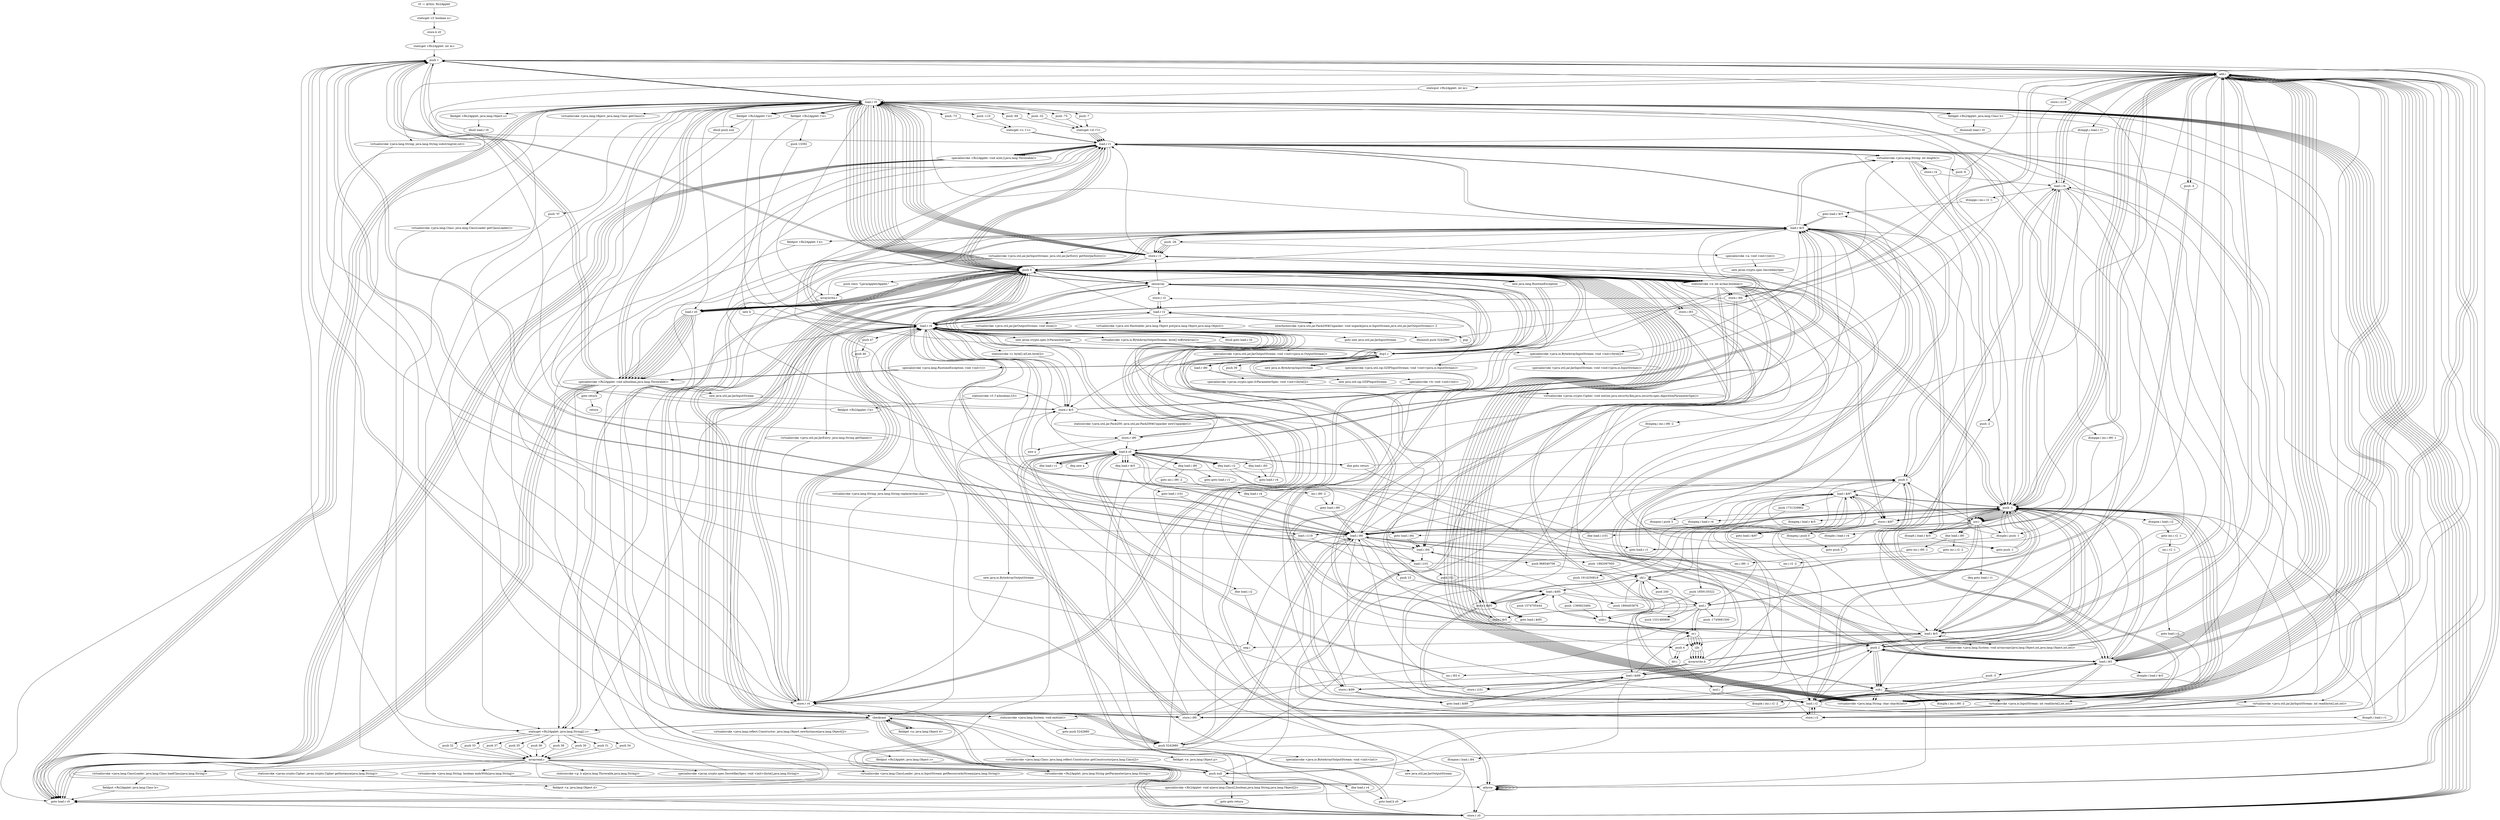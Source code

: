 digraph "" {
    "r0 := @this: Rs2Applet"
    "staticget <f: boolean a>"
    "r0 := @this: Rs2Applet"->"staticget <f: boolean a>";
    "store.b z0"
    "staticget <f: boolean a>"->"store.b z0";
    "staticget <Rs2Applet: int m>"
    "store.b z0"->"staticget <Rs2Applet: int m>";
    "push 1"
    "staticget <Rs2Applet: int m>"->"push 1";
    "add.i"
    "push 1"->"add.i";
    "staticput <Rs2Applet: int m>"
    "add.i"->"staticput <Rs2Applet: int m>";
    "load.r r0"
    "staticput <Rs2Applet: int m>"->"load.r r0";
    "push \"0\""
    "load.r r0"->"push \"0\"";
    "virtualinvoke <Rs2Applet: java.lang.String getParameter(java.lang.String)>"
    "push \"0\""->"virtualinvoke <Rs2Applet: java.lang.String getParameter(java.lang.String)>";
    "store.r r1"
    "virtualinvoke <Rs2Applet: java.lang.String getParameter(java.lang.String)>"->"store.r r1";
    "load.r r1"
    "store.r r1"->"load.r r1";
    "virtualinvoke <java.lang.String: int length()>"
    "load.r r1"->"virtualinvoke <java.lang.String: int length()>";
    "store.i r4"
    "virtualinvoke <java.lang.String: int length()>"->"store.i r4";
    "load.i r4"
    "store.i r4"->"load.i r4";
    "push -1"
    "load.i r4"->"push -1";
    "xor.i"
    "push -1"->"xor.i";
    "xor.i"->"push -1";
    "ifcmpne.i push 3"
    "push -1"->"ifcmpne.i push 3";
    "push 0"
    "ifcmpne.i push 3"->"push 0";
    "newarray"
    "push 0"->"newarray";
    "store.r $r5"
    "newarray"->"store.r $r5";
    "load.b z0"
    "store.r $r5"->"load.b z0";
    "ifeq load.r $r5"
    "load.b z0"->"ifeq load.r $r5";
    "push 3"
    "ifeq load.r $r5"->"push 3";
    "push 3"->"load.i r4";
    "load.i r4"->"add.i";
    "push -4"
    "add.i"->"push -4";
    "and.i"
    "push -4"->"and.i";
    "store.i $r5"
    "and.i"->"store.i $r5";
    "load.i $r5"
    "store.i $r5"->"load.i $r5";
    "push 4"
    "load.i $r5"->"push 4";
    "div.i"
    "push 4"->"div.i";
    "div.i"->"push 3";
    "mul.i"
    "push 3"->"mul.i";
    "store.i i90"
    "mul.i"->"store.i i90";
    "store.i i90"->"load.i r4";
    "load.i r4"->"load.i $r5";
    "push 2"
    "load.i $r5"->"push 2";
    "sub.i"
    "push 2"->"sub.i";
    "ifcmple.i inc.i i90 -2"
    "sub.i"->"ifcmple.i inc.i i90 -2";
    "ifcmple.i inc.i i90 -2"->"push -1";
    "push -1"->"load.r r1";
    "push -2"
    "load.r r1"->"push -2";
    "push -2"->"load.i $r5";
    "load.i $r5"->"add.i";
    "athrow"
    "add.i"->"athrow";
    "athrow"->"athrow";
    "athrow"->"athrow";
    "athrow"->"athrow";
    "store.r z0"
    "athrow"->"store.r z0";
    "store.r z0"->"load.r r0";
    "load.r r0"->"push 0";
    "load.r z0"
    "push 0"->"load.r z0";
    "specialinvoke <Rs2Applet: void a(boolean,java.lang.Throwable)>"
    "load.r z0"->"specialinvoke <Rs2Applet: void a(boolean,java.lang.Throwable)>";
    "goto return"
    "specialinvoke <Rs2Applet: void a(boolean,java.lang.Throwable)>"->"goto return";
    "return"
    "goto return"->"return";
    "staticget <Rs2Applet: java.lang.String[] z>"
    "specialinvoke <Rs2Applet: void a(boolean,java.lang.Throwable)>"->"staticget <Rs2Applet: java.lang.String[] z>";
    "push 33"
    "staticget <Rs2Applet: java.lang.String[] z>"->"push 33";
    "arrayread.r"
    "push 33"->"arrayread.r";
    "staticinvoke <g: h a(java.lang.Throwable,java.lang.String)>"
    "arrayread.r"->"staticinvoke <g: h a(java.lang.Throwable,java.lang.String)>";
    "staticinvoke <g: h a(java.lang.Throwable,java.lang.String)>"->"athrow";
    "virtualinvoke <java.lang.String: char charAt(int)>"
    "add.i"->"virtualinvoke <java.lang.String: char charAt(int)>";
    "virtualinvoke <java.lang.String: char charAt(int)>"->"push 0";
    "staticinvoke <a: int a(char,boolean)>"
    "push 0"->"staticinvoke <a: int a(char,boolean)>";
    "ifcmpeq.i inc.i i90 -2"
    "staticinvoke <a: int a(char,boolean)>"->"ifcmpeq.i inc.i i90 -2";
    "goto push -1"
    "ifcmpeq.i inc.i i90 -2"->"goto push -1";
    "goto push -1"->"push -1";
    "push -1"->"load.i $r5";
    "load.i $r5"->"add.i";
    "add.i"->"load.i r4";
    "ifcmpge.i inc.i i90 -1"
    "load.i r4"->"ifcmpge.i inc.i i90 -1";
    "goto load.r r1"
    "ifcmpge.i inc.i i90 -1"->"goto load.r r1";
    "goto load.r r1"->"load.r r1";
    "load.r r1"->"load.i $r5";
    "load.i $r5"->"push -1";
    "push -1"->"add.i";
    "add.i"->"virtualinvoke <java.lang.String: char charAt(int)>";
    "virtualinvoke <java.lang.String: char charAt(int)>"->"push 0";
    "push 0"->"staticinvoke <a: int a(char,boolean)>";
    "staticinvoke <a: int a(char,boolean)>"->"push -1";
    "push -1"->"xor.i";
    "ifne load.i i90"
    "xor.i"->"ifne load.i i90";
    "goto inc.i i90 -1"
    "ifne load.i i90"->"goto inc.i i90 -1";
    "inc.i i90 -1"
    "goto inc.i i90 -1"->"inc.i i90 -1";
    "inc.i i90 -1"->"load.b z0";
    "ifeq load.i i90"
    "load.b z0"->"ifeq load.i i90";
    "goto inc.i i90 -2"
    "ifeq load.i i90"->"goto inc.i i90 -2";
    "inc.i i90 -2"
    "goto inc.i i90 -2"->"inc.i i90 -2";
    "goto load.i i90"
    "inc.i i90 -2"->"goto load.i i90";
    "load.i i90"
    "goto load.i i90"->"load.i i90";
    "load.i i90"->"newarray";
    "store.r r4"
    "newarray"->"store.r r4";
    "store.r r4"->"push 0";
    "push 0"->"store.i i90";
    "load.r r4"
    "store.i i90"->"load.r r4";
    "load.r r4"->"store.r $r5";
    "store.r $r5"->"load.r r1";
    "load.r r1"->"virtualinvoke <java.lang.String: int length()>";
    "store.i r2"
    "virtualinvoke <java.lang.String: int length()>"->"store.i r2";
    "store.i r2"->"push 0";
    "store.i i93"
    "push 0"->"store.i i93";
    "load.i r2"
    "store.i i93"->"load.i r2";
    "load.i i93"
    "load.i r2"->"load.i i93";
    "ifcmple.i load.r $r5"
    "load.i i93"->"ifcmple.i load.r $r5";
    "ifcmple.i load.r $r5"->"load.r r1";
    "load.r r1"->"load.i i93";
    "load.i i93"->"virtualinvoke <java.lang.String: char charAt(int)>";
    "virtualinvoke <java.lang.String: char charAt(int)>"->"push 0";
    "push 0"->"staticinvoke <a: int a(char,boolean)>";
    "store.i i94"
    "staticinvoke <a: int a(char,boolean)>"->"store.i i94";
    "store.i i94"->"load.b z0";
    "ifne goto return"
    "load.b z0"->"ifne goto return";
    "ifne goto return"->"push 1";
    "push 1"->"load.i i93";
    "load.i i93"->"add.i";
    "add.i"->"push -1";
    "push -1"->"xor.i";
    "xor.i"->"load.i r2";
    "load.i r2"->"push -1";
    "push -1"->"xor.i";
    "ifcmple.i push -1"
    "xor.i"->"ifcmple.i push -1";
    "ifcmple.i push -1"->"goto load.r r1";
    "goto load.r r1"->"load.r r1";
    "load.r r1"->"push 1";
    "push 1"->"load.i i93";
    "load.i i93"->"add.i";
    "add.i"->"athrow";
    "add.i"->"virtualinvoke <java.lang.String: char charAt(int)>";
    "virtualinvoke <java.lang.String: char charAt(int)>"->"push 0";
    "push 0"->"staticinvoke <a: int a(char,boolean)>";
    "store.i $i95"
    "staticinvoke <a: int a(char,boolean)>"->"store.i $i95";
    "goto load.i $i95"
    "store.i $i95"->"goto load.i $i95";
    "load.i $i95"
    "goto load.i $i95"->"load.i $i95";
    "load.i $i95"->"store.i $i95";
    "store.i $i95"->"load.i r2";
    "load.i r2"->"push 2";
    "push 2"->"load.i i93";
    "load.i i93"->"add.i";
    "ifcmpgt.i load.r r1"
    "add.i"->"ifcmpgt.i load.r r1";
    "ifcmpgt.i load.r r1"->"push -1";
    "store.i $i97"
    "push -1"->"store.i $i97";
    "goto load.i $i97"
    "store.i $i97"->"goto load.i $i97";
    "load.i $i97"
    "goto load.i $i97"->"load.i $i97";
    "load.i $i97"->"store.i $i97";
    "store.i $i97"->"load.i i93";
    "push -3"
    "load.i i93"->"push -3";
    "push -3"->"sub.i";
    "sub.i"->"load.i r2";
    "ifcmplt.i load.r r1"
    "load.i r2"->"ifcmplt.i load.r r1";
    "ifcmplt.i load.r r1"->"push -1";
    "store.i $i99"
    "push -1"->"store.i $i99";
    "goto load.i $i99"
    "store.i $i99"->"goto load.i $i99";
    "load.i $i99"
    "goto load.i $i99"->"load.i $i99";
    "load.i $i99"->"store.i $i99";
    "store.i $i99"->"load.i i90";
    "load.i i90"->"push 1";
    "push 1"->"add.i";
    "store.i i101"
    "add.i"->"store.i i101";
    "store.i i101"->"load.r r4";
    "load.r r4"->"load.i i90";
    "load.i i94"
    "load.i i90"->"load.i i94";
    "push 968540706"
    "load.i i94"->"push 968540706";
    "shl.i"
    "push 968540706"->"shl.i";
    "shl.i"->"load.i $i95";
    "push 1574705444"
    "load.i $i95"->"push 1574705444";
    "ushr.i"
    "push 1574705444"->"ushr.i";
    "or.i"
    "ushr.i"->"or.i";
    "i2b"
    "or.i"->"i2b";
    "arraywrite.b"
    "i2b"->"arraywrite.b";
    "arraywrite.b"->"load.i $i97";
    "load.i $i97"->"push -1";
    "push -1"->"xor.i";
    "ifne load.i i101"
    "xor.i"->"ifne load.i i101";
    "ifne load.i i101"->"load.b z0";
    "load.b z0"->"ifeq load.r $r5";
    "goto load.i i101"
    "ifeq load.r $r5"->"goto load.i i101";
    "load.i i101"
    "goto load.i i101"->"load.i i101";
    "load.i i101"->"push 1";
    "push 1"->"add.i";
    "add.i"->"store.i i94";
    "store.i i94"->"load.r r4";
    "load.r r4"->"load.i i101";
    "load.i i101"->"load.i $i97";
    "push 1914250818"
    "load.i $i97"->"push 1914250818";
    "push 1914250818"->"ushr.i";
    "ushr.i"->"load.i $i95";
    "push 1894403876"
    "load.i $i95"->"push 1894403876";
    "push 1894403876"->"shl.i";
    "push 240"
    "shl.i"->"push 240";
    "push 240"->"and.i";
    "and.i"->"or.i";
    "or.i"->"i2b";
    "i2b"->"arraywrite.b";
    "arraywrite.b"->"load.i $i99";
    "load.i $i99"->"push -1";
    "ifcmpeq.i load.r $r5"
    "push -1"->"ifcmpeq.i load.r $r5";
    "goto load.i i94"
    "ifcmpeq.i load.r $r5"->"goto load.i i94";
    "goto load.i i94"->"load.i i94";
    "load.i i94"->"push 1";
    "push 1"->"add.i";
    "add.i"->"store.i i90";
    "store.i i90"->"load.r r4";
    "load.r r4"->"load.i i94";
    "load.i i94"->"push 3";
    "push 3"->"load.i $i97";
    "load.i $i97"->"and.i";
    "push 1331480806"
    "and.i"->"push 1331480806";
    "push 1331480806"->"shl.i";
    "shl.i"->"load.i $i99";
    "load.i $i99"->"or.i";
    "or.i"->"i2b";
    "i2b"->"arraywrite.b";
    "inc.i i93 4"
    "arraywrite.b"->"inc.i i93 4";
    "inc.i i93 4"->"load.b z0";
    "ifeq load.i r2"
    "load.b z0"->"ifeq load.i r2";
    "goto load.r $r5"
    "ifeq load.i r2"->"goto load.r $r5";
    "load.r $r5"
    "goto load.r $r5"->"load.r $r5";
    "load.r $r5"->"store.r r1";
    "store.r r1"->"load.r r0";
    "load.r r0"->"staticget <Rs2Applet: java.lang.String[] z>";
    "push 37"
    "staticget <Rs2Applet: java.lang.String[] z>"->"push 37";
    "push 37"->"arrayread.r";
    "arrayread.r"->"virtualinvoke <Rs2Applet: java.lang.String getParameter(java.lang.String)>";
    "virtualinvoke <Rs2Applet: java.lang.String getParameter(java.lang.String)>"->"store.r $r5";
    "store.r $r5"->"load.r $r5";
    "load.r $r5"->"virtualinvoke <java.lang.String: int length()>";
    "virtualinvoke <java.lang.String: int length()>"->"store.i r4";
    "store.i r4"->"push -1";
    "push -1"->"load.i r4";
    "load.i r4"->"push -1";
    "push -1"->"xor.i";
    "ifcmpeq.i push 0"
    "xor.i"->"ifcmpeq.i push 0";
    "goto push 3"
    "ifcmpeq.i push 0"->"goto push 3";
    "goto push 3"->"push 3";
    "push 3"->"load.i r4";
    "load.i r4"->"add.i";
    "add.i"->"push -4";
    "push -4"->"and.i";
    "and.i"->"store.i i90";
    "store.i i90"->"push 3";
    "push 3"->"load.i i90";
    "load.i i90"->"push 4";
    "push 4"->"div.i";
    "div.i"->"mul.i";
    "mul.i"->"store.i r2";
    "store.i r2"->"load.i r4";
    "load.i r4"->"load.i i90";
    "load.i i90"->"push 2";
    "push 2"->"sub.i";
    "ifcmple.i inc.i r2 -2"
    "sub.i"->"ifcmple.i inc.i r2 -2";
    "ifcmple.i inc.i r2 -2"->"load.r $r5";
    "load.r $r5"->"load.i i90";
    "load.i i90"->"push 2";
    "push 2"->"sub.i";
    "sub.i"->"athrow";
    "athrow"->"athrow";
    "athrow"->"athrow";
    "athrow"->"athrow";
    "sub.i"->"virtualinvoke <java.lang.String: char charAt(int)>";
    "virtualinvoke <java.lang.String: char charAt(int)>"->"push 0";
    "push 0"->"staticinvoke <a: int a(char,boolean)>";
    "staticinvoke <a: int a(char,boolean)>"->"push -1";
    "push -1"->"xor.i";
    "xor.i"->"ifne load.i i90";
    "goto inc.i r2 -2"
    "ifne load.i i90"->"goto inc.i r2 -2";
    "inc.i r2 -2"
    "goto inc.i r2 -2"->"inc.i r2 -2";
    "inc.i r2 -2"->"load.b z0";
    "load.b z0"->"ifeq load.i r2";
    "ifeq load.i r2"->"goto load.i i90";
    "goto load.i i90"->"load.i i90";
    "load.i i90"->"push -1";
    "push -1"->"add.i";
    "add.i"->"load.i r4";
    "ifcmpge.i inc.i r2 -1"
    "load.i r4"->"ifcmpge.i inc.i r2 -1";
    "ifcmpge.i inc.i r2 -1"->"goto load.r $r5";
    "goto load.r $r5"->"load.r $r5";
    "load.r $r5"->"push -1";
    "push -1"->"load.i i90";
    "load.i i90"->"add.i";
    "add.i"->"virtualinvoke <java.lang.String: char charAt(int)>";
    "virtualinvoke <java.lang.String: char charAt(int)>"->"push 0";
    "push 0"->"staticinvoke <a: int a(char,boolean)>";
    "staticinvoke <a: int a(char,boolean)>"->"push -1";
    "ifcmpne.i load.i r2"
    "push -1"->"ifcmpne.i load.i r2";
    "goto inc.i r2 -1"
    "ifcmpne.i load.i r2"->"goto inc.i r2 -1";
    "inc.i r2 -1"
    "goto inc.i r2 -1"->"inc.i r2 -1";
    "goto load.i r2"
    "inc.i r2 -1"->"goto load.i r2";
    "goto load.i r2"->"load.i r2";
    "load.i r2"->"newarray";
    "newarray"->"store.r r4";
    "store.r r4"->"push 0";
    "push 0"->"store.i i90";
    "store.i i90"->"load.r $r5";
    "load.r $r5"->"virtualinvoke <java.lang.String: int length()>";
    "virtualinvoke <java.lang.String: int length()>"->"store.i r2";
    "store.i r2"->"push 0";
    "push 0"->"store.i i93";
    "store.i i93"->"load.i i93";
    "load.i i93"->"push -1";
    "push -1"->"xor.i";
    "xor.i"->"load.i r2";
    "load.i r2"->"push -1";
    "push -1"->"xor.i";
    "ifcmple.i load.r r4"
    "xor.i"->"ifcmple.i load.r r4";
    "ifcmple.i load.r r4"->"load.r $r5";
    "load.r $r5"->"load.i i93";
    "load.i i93"->"virtualinvoke <java.lang.String: char charAt(int)>";
    "virtualinvoke <java.lang.String: char charAt(int)>"->"push 0";
    "push 0"->"staticinvoke <a: int a(char,boolean)>";
    "staticinvoke <a: int a(char,boolean)>"->"store.i i94";
    "store.i i94"->"load.b z0";
    "load.b z0"->"ifne goto return";
    "ifne goto return"->"load.i r2";
    "load.i r2"->"push -1";
    "push -1"->"xor.i";
    "xor.i"->"push 1";
    "push 1"->"load.i i93";
    "load.i i93"->"add.i";
    "add.i"->"push -1";
    "push -1"->"xor.i";
    "ifcmplt.i load.r $r5"
    "xor.i"->"ifcmplt.i load.r $r5";
    "ifcmplt.i load.r $r5"->"goto push -1";
    "goto push -1"->"push -1";
    "push -1"->"store.i $i95";
    "store.i $i95"->"goto load.i $i95";
    "goto load.i $i95"->"load.i $i95";
    "load.i $i95"->"store.i $i95";
    "store.i $i95"->"load.i r2";
    "load.i r2"->"load.i i93";
    "load.i i93"->"push 2";
    "push 2"->"add.i";
    "add.i"->"ifcmple.i push -1";
    "ifcmple.i push -1"->"load.r $r5";
    "load.r $r5"->"load.i i93";
    "load.i i93"->"push 2";
    "push 2"->"add.i";
    "add.i"->"athrow";
    "add.i"->"virtualinvoke <java.lang.String: char charAt(int)>";
    "virtualinvoke <java.lang.String: char charAt(int)>"->"push 0";
    "push 0"->"staticinvoke <a: int a(char,boolean)>";
    "staticinvoke <a: int a(char,boolean)>"->"store.i $i97";
    "store.i $i97"->"goto load.i $i97";
    "goto load.i $i97"->"load.i $i97";
    "load.i $i97"->"store.i $i97";
    "store.i $i97"->"load.i r2";
    "load.i r2"->"push -1";
    "push -1"->"xor.i";
    "xor.i"->"push 3";
    "push 3"->"load.i i93";
    "load.i i93"->"add.i";
    "add.i"->"push -1";
    "push -1"->"xor.i";
    "xor.i"->"ifcmplt.i load.r $r5";
    "ifcmplt.i load.r $r5"->"push -1";
    "push -1"->"store.i $i99";
    "store.i $i99"->"goto load.i $i99";
    "goto load.i $i99"->"load.i $i99";
    "load.i $i99"->"store.i i101";
    "store.i i101"->"load.i i90";
    "load.i i90"->"push 1";
    "push 1"->"add.i";
    "store.i i119"
    "add.i"->"store.i i119";
    "store.i i119"->"load.r r4";
    "load.r r4"->"load.i i90";
    "load.i i90"->"load.i $i95";
    "push -1360623484"
    "load.i $i95"->"push -1360623484";
    "push -1360623484"->"ushr.i";
    "ushr.i"->"load.i i94";
    "push -1882097950"
    "load.i i94"->"push -1882097950";
    "push -1882097950"->"shl.i";
    "shl.i"->"or.i";
    "or.i"->"i2b";
    "i2b"->"arraywrite.b";
    "arraywrite.b"->"push -1";
    "push -1"->"load.i $i97";
    "ifcmpeq.i load.r r4"
    "load.i $i97"->"ifcmpeq.i load.r r4";
    "load.i i119"
    "ifcmpeq.i load.r r4"->"load.i i119";
    "load.i i119"->"push 1";
    "push 1"->"add.i";
    "add.i"->"store.i i94";
    "store.i i94"->"load.r r4";
    "load.r r4"->"load.i i119";
    "push 15"
    "load.i i119"->"push 15";
    "push 15"->"load.i $i95";
    "load.i $i95"->"and.i";
    "push -1745681500"
    "and.i"->"push -1745681500";
    "push -1745681500"->"shl.i";
    "shl.i"->"load.i $i97";
    "push 1859135522"
    "load.i $i97"->"push 1859135522";
    "push 1859135522"->"ushr.i";
    "ushr.i"->"or.i";
    "or.i"->"i2b";
    "i2b"->"arraywrite.b";
    "arraywrite.b"->"push -1";
    "push -1"->"load.i $i99";
    "ifcmpne.i load.i i94"
    "load.i $i99"->"ifcmpne.i load.i i94";
    "goto load.b z0"
    "ifcmpne.i load.i i94"->"goto load.b z0";
    "goto load.b z0"->"load.b z0";
    "ifeq load.r r4"
    "load.b z0"->"ifeq load.r r4";
    "ifeq load.r r4"->"goto load.i i94";
    "goto load.i i94"->"load.i i94";
    "load.i i94"->"push 1";
    "push 1"->"add.i";
    "add.i"->"store.i i90";
    "store.i i90"->"load.r r4";
    "load.r r4"->"load.i i94";
    "load.i i94"->"load.i i101";
    "push 192"
    "load.i i101"->"push 192";
    "push 192"->"load.i $i97";
    "push 1731329862"
    "load.i $i97"->"push 1731329862";
    "push 1731329862"->"shl.i";
    "shl.i"->"and.i";
    "and.i"->"or.i";
    "or.i"->"i2b";
    "i2b"->"arraywrite.b";
    "arraywrite.b"->"inc.i i93 4";
    "inc.i i93 4"->"load.b z0";
    "ifeq load.i i93"
    "load.b z0"->"ifeq load.i i93";
    "goto load.r r4"
    "ifeq load.i i93"->"goto load.r r4";
    "goto load.r r4"->"load.r r4";
    "store.r i90"
    "load.r r4"->"store.r i90";
    "store.r i90"->"store.r r1";
    "store.r r1"->"load.r r0";
    "push -32"
    "load.r r0"->"push -32";
    "staticget <d: f l>"
    "push -32"->"staticget <d: f l>";
    "staticget <d: f l>"->"load.r r1";
    "specialinvoke <Rs2Applet: void a(int,f,java.lang.Throwable)>"
    "load.r r1"->"specialinvoke <Rs2Applet: void a(int,f,java.lang.Throwable)>";
    "goto load.r r0"
    "specialinvoke <Rs2Applet: void a(int,f,java.lang.Throwable)>"->"goto load.r r0";
    "goto load.r r0"->"load.r r0";
    "load.r r0"->"push 1";
    "push 1"->"load.r r0";
    "fieldget <Rs2Applet: f e>"
    "load.r r0"->"fieldget <Rs2Applet: f e>";
    "new b"
    "fieldget <Rs2Applet: f e>"->"new b";
    "dup1.r"
    "new b"->"dup1.r";
    "push 39"
    "dup1.r"->"push 39";
    "specialinvoke <b: void <init>(int)>"
    "push 39"->"specialinvoke <b: void <init>(int)>";
    "staticinvoke <f: f a(boolean,f,f)>"
    "specialinvoke <b: void <init>(int)>"->"staticinvoke <f: f a(boolean,f,f)>";
    "fieldput <Rs2Applet: f k>"
    "staticinvoke <f: f a(boolean,f,f)>"->"fieldput <Rs2Applet: f k>";
    "fieldput <Rs2Applet: f k>"->"load.r r0";
    "virtualinvoke <java.lang.Object: java.lang.Class getClass()>"
    "load.r r0"->"virtualinvoke <java.lang.Object: java.lang.Class getClass()>";
    "virtualinvoke <java.lang.Class: java.lang.ClassLoader getClassLoader()>"
    "virtualinvoke <java.lang.Object: java.lang.Class getClass()>"->"virtualinvoke <java.lang.Class: java.lang.ClassLoader getClassLoader()>";
    "virtualinvoke <java.lang.Class: java.lang.ClassLoader getClassLoader()>"->"staticget <Rs2Applet: java.lang.String[] z>";
    "push 35"
    "staticget <Rs2Applet: java.lang.String[] z>"->"push 35";
    "push 35"->"arrayread.r";
    "virtualinvoke <java.lang.ClassLoader: java.io.InputStream getResourceAsStream(java.lang.String)>"
    "arrayread.r"->"virtualinvoke <java.lang.ClassLoader: java.io.InputStream getResourceAsStream(java.lang.String)>";
    "virtualinvoke <java.lang.ClassLoader: java.io.InputStream getResourceAsStream(java.lang.String)>"->"store.r r4";
    "store.r r4"->"load.r r4";
    "ifnonnull push 5242880"
    "load.r r4"->"ifnonnull push 5242880";
    "ifnonnull push 5242880"->"load.r r0";
    "load.r r0"->"push 0";
    "new java.lang.RuntimeException"
    "push 0"->"new java.lang.RuntimeException";
    "new java.lang.RuntimeException"->"dup1.r";
    "dup1.r"->"athrow";
    "specialinvoke <java.lang.RuntimeException: void <init>()>"
    "dup1.r"->"specialinvoke <java.lang.RuntimeException: void <init>()>";
    "specialinvoke <java.lang.RuntimeException: void <init>()>"->"specialinvoke <Rs2Applet: void a(boolean,java.lang.Throwable)>";
    "specialinvoke <Rs2Applet: void a(boolean,java.lang.Throwable)>"->"push 1";
    "staticinvoke <java.lang.System: void exit(int)>"
    "push 1"->"staticinvoke <java.lang.System: void exit(int)>";
    "goto push 5242880"
    "staticinvoke <java.lang.System: void exit(int)>"->"goto push 5242880";
    "push 5242880"
    "goto push 5242880"->"push 5242880";
    "push 5242880"->"newarray";
    "newarray"->"store.r r1";
    "store.r r1"->"push 0";
    "push 0"->"store.i $r5";
    "store.i $r5"->"load.r r4";
    "load.r r4"->"load.r r1";
    "load.r r1"->"push 0";
    "push 0"->"push 5242880";
    "push 5242880"->"push 0";
    "push 0"->"sub.i";
    "sub.i"->"store.r r4";
    "store.r r4"->"load.r r0";
    "load.r r0"->"push 0";
    "push 0"->"load.r r4";
    "load.r r4"->"specialinvoke <Rs2Applet: void a(boolean,java.lang.Throwable)>";
    "specialinvoke <Rs2Applet: void a(boolean,java.lang.Throwable)>"->"load.r r1";
    "load.r r1"->"push 0";
    "push 0"->"load.i $r5";
    "load.i $r5"->"newarray";
    "newarray"->"store.r r4";
    "store.r r4"->"load.r r4";
    "load.r r4"->"push 0";
    "push 0"->"load.i $r5";
    "staticinvoke <java.lang.System: void arraycopy(java.lang.Object,int,java.lang.Object,int,int)>"
    "load.i $r5"->"staticinvoke <java.lang.System: void arraycopy(java.lang.Object,int,java.lang.Object,int,int)>";
    "staticinvoke <java.lang.System: void arraycopy(java.lang.Object,int,java.lang.Object,int,int)>"->"load.r r0";
    "load.r r0"->"fieldget <Rs2Applet: f e>";
    "push 13392"
    "fieldget <Rs2Applet: f e>"->"push 13392";
    "push 13392"->"load.r r4";
    "staticinvoke <i: byte[] a(f,int,byte[])>"
    "load.r r4"->"staticinvoke <i: byte[] a(f,int,byte[])>";
    "staticinvoke <i: byte[] a(f,int,byte[])>"->"store.r $r5";
    "staticinvoke <java.util.jar.Pack200: java.util.jar.Pack200$Unpacker newUnpacker()>"
    "store.r $r5"->"staticinvoke <java.util.jar.Pack200: java.util.jar.Pack200$Unpacker newUnpacker()>";
    "staticinvoke <java.util.jar.Pack200: java.util.jar.Pack200$Unpacker newUnpacker()>"->"store.r i90";
    "new java.io.ByteArrayOutputStream"
    "store.r i90"->"new java.io.ByteArrayOutputStream";
    "new java.io.ByteArrayOutputStream"->"store.r r4";
    "store.r r4"->"load.r r4";
    "load.r r4"->"push 5242880";
    "specialinvoke <java.io.ByteArrayOutputStream: void <init>(int)>"
    "push 5242880"->"specialinvoke <java.io.ByteArrayOutputStream: void <init>(int)>";
    "new java.util.jar.JarOutputStream"
    "specialinvoke <java.io.ByteArrayOutputStream: void <init>(int)>"->"new java.util.jar.JarOutputStream";
    "store.r r2"
    "new java.util.jar.JarOutputStream"->"store.r r2";
    "load.r r2"
    "store.r r2"->"load.r r2";
    "load.r r2"->"load.r r4";
    "load.r r4"->"store.r $r5";
    "store.r $r5"->"load.r r0";
    "load.r r0"->"push 0";
    "push 0"->"load.r $r5";
    "load.r $r5"->"specialinvoke <Rs2Applet: void a(boolean,java.lang.Throwable)>";
    "specialinvoke <Rs2Applet: void a(boolean,java.lang.Throwable)>"->"store.r z0";
    "store.r z0"->"load.r r0";
    "load.r r0"->"push 0";
    "push 0"->"load.r z0";
    "load.r z0"->"specialinvoke <Rs2Applet: void a(boolean,java.lang.Throwable)>";
    "specialinvoke <Rs2Applet: void a(boolean,java.lang.Throwable)>"->"load.r r0";
    "fieldget <Rs2Applet: f k>"
    "load.r r0"->"fieldget <Rs2Applet: f k>";
    "ifnull push null"
    "fieldget <Rs2Applet: f k>"->"ifnull push null";
    "ifnull push null"->"load.r r0";
    "load.r r0"->"fieldget <Rs2Applet: f k>";
    "checkcast"
    "fieldget <Rs2Applet: f k>"->"checkcast";
    "fieldget <e: java.lang.Object p>"
    "checkcast"->"fieldget <e: java.lang.Object p>";
    "fieldget <e: java.lang.Object p>"->"store.r z0";
    "store.r z0"->"goto load.r r0";
    "goto load.r r0"->"load.r r0";
    "load.r r0"->"load.r z0";
    "load.r z0"->"checkcast";
    "checkcast"->"staticget <Rs2Applet: java.lang.String[] z>";
    "push 36"
    "staticget <Rs2Applet: java.lang.String[] z>"->"push 36";
    "push 36"->"arrayread.r";
    "arrayread.r"->"store.r z0";
    "store.r z0"->"load.r r0";
    "load.r r0"->"push 0";
    "push 0"->"load.r z0";
    "load.r z0"->"specialinvoke <Rs2Applet: void a(boolean,java.lang.Throwable)>";
    "specialinvoke <Rs2Applet: void a(boolean,java.lang.Throwable)>"->"load.r r0";
    "fieldget <Rs2Applet: java.lang.Class b>"
    "load.r r0"->"fieldget <Rs2Applet: java.lang.Class b>";
    "ifnonnull load.r r0"
    "fieldget <Rs2Applet: java.lang.Class b>"->"ifnonnull load.r r0";
    "ifnonnull load.r r0"->"load.r r0";
    "load.r r0"->"push 0";
    "push 0"->"new java.lang.RuntimeException";
    "new java.lang.RuntimeException"->"dup1.r";
    "dup1.r"->"athrow";
    "dup1.r"->"specialinvoke <java.lang.RuntimeException: void <init>()>";
    "specialinvoke <java.lang.RuntimeException: void <init>()>"->"specialinvoke <Rs2Applet: void a(boolean,java.lang.Throwable)>";
    "specialinvoke <Rs2Applet: void a(boolean,java.lang.Throwable)>"->"push 1";
    "push 1"->"staticinvoke <java.lang.System: void exit(int)>";
    "staticinvoke <java.lang.System: void exit(int)>"->"goto load.r r0";
    "goto load.r r0"->"store.r z0";
    "store.r z0"->"load.r r0";
    "load.r r0"->"push 0";
    "push 0"->"load.r z0";
    "load.r z0"->"specialinvoke <Rs2Applet: void a(boolean,java.lang.Throwable)>";
    "specialinvoke <Rs2Applet: void a(boolean,java.lang.Throwable)>"->"load.r r0";
    "fieldget <Rs2Applet: java.lang.Object c>"
    "load.r r0"->"fieldget <Rs2Applet: java.lang.Object c>";
    "ifnull load.r r0"
    "fieldget <Rs2Applet: java.lang.Object c>"->"ifnull load.r r0";
    "ifnull load.r r0"->"goto load.r r0";
    "goto load.r r0"->"load.r r0";
    "load.r r0"->"push 1";
    "push 1"->"newarray";
    "newarray"->"dup1.r";
    "dup1.r"->"push 0";
    "push class \"Ljava/applet/Applet;\""
    "push 0"->"push class \"Ljava/applet/Applet;\"";
    "arraywrite.r"
    "push class \"Ljava/applet/Applet;\""->"arraywrite.r";
    "arraywrite.r"->"push 0";
    "push 0"->"staticget <Rs2Applet: java.lang.String[] z>";
    "push 38"
    "staticget <Rs2Applet: java.lang.String[] z>"->"push 38";
    "push 38"->"arrayread.r";
    "arrayread.r"->"push 1";
    "push 1"->"newarray";
    "newarray"->"dup1.r";
    "dup1.r"->"push 0";
    "push 0"->"load.r r0";
    "load.r r0"->"arraywrite.r";
    "specialinvoke <Rs2Applet: void a(java.lang.Class[],boolean,java.lang.String,java.lang.Object[])>"
    "arraywrite.r"->"specialinvoke <Rs2Applet: void a(java.lang.Class[],boolean,java.lang.String,java.lang.Object[])>";
    "specialinvoke <Rs2Applet: void a(java.lang.Class[],boolean,java.lang.String,java.lang.Object[])>"->"load.r r0";
    "push null"
    "load.r r0"->"push null";
    "push null"->"push 0";
    "push 0"->"staticget <Rs2Applet: java.lang.String[] z>";
    "push 30"
    "staticget <Rs2Applet: java.lang.String[] z>"->"push 30";
    "push 30"->"arrayread.r";
    "arrayread.r"->"push null";
    "push null"->"specialinvoke <Rs2Applet: void a(java.lang.Class[],boolean,java.lang.String,java.lang.Object[])>";
    "goto goto return"
    "specialinvoke <Rs2Applet: void a(java.lang.Class[],boolean,java.lang.String,java.lang.Object[])>"->"goto goto return";
    "ifnull load.r r0"->"load.r r0";
    "load.r r0"->"push 0";
    "push 0"->"new java.lang.RuntimeException";
    "new java.lang.RuntimeException"->"dup1.r";
    "dup1.r"->"specialinvoke <java.lang.RuntimeException: void <init>()>";
    "specialinvoke <java.lang.RuntimeException: void <init>()>"->"specialinvoke <Rs2Applet: void a(boolean,java.lang.Throwable)>";
    "specialinvoke <Rs2Applet: void a(boolean,java.lang.Throwable)>"->"push 1";
    "push 1"->"store.i r2";
    "store.i r2"->"load.i r2";
    "load.i r2"->"staticinvoke <java.lang.System: void exit(int)>";
    "goto load.r r0"->"load.r r0";
    "load.r r0"->"load.r r0";
    "load.r r0"->"fieldget <Rs2Applet: java.lang.Class b>";
    "fieldget <Rs2Applet: java.lang.Class b>"->"push null";
    "push null"->"checkcast";
    "checkcast"->"store.r z0";
    "store.r z0"->"load.r r0";
    "load.r r0"->"push 0";
    "push 0"->"load.r z0";
    "load.r z0"->"specialinvoke <Rs2Applet: void a(boolean,java.lang.Throwable)>";
    "specialinvoke <Rs2Applet: void a(boolean,java.lang.Throwable)>"->"goto load.r r0";
    "checkcast"->"store.r z0";
    "store.r z0"->"load.r r0";
    "load.r r0"->"push 0";
    "push 0"->"load.r z0";
    "load.r z0"->"specialinvoke <Rs2Applet: void a(boolean,java.lang.Throwable)>";
    "specialinvoke <Rs2Applet: void a(boolean,java.lang.Throwable)>"->"goto load.r r0";
    "checkcast"->"store.r z0";
    "store.r z0"->"load.r r0";
    "load.r r0"->"push 0";
    "push 0"->"load.r z0";
    "load.r z0"->"specialinvoke <Rs2Applet: void a(boolean,java.lang.Throwable)>";
    "specialinvoke <Rs2Applet: void a(boolean,java.lang.Throwable)>"->"goto load.r r0";
    "checkcast"->"store.r z0";
    "store.r z0"->"load.r r0";
    "load.r r0"->"push 0";
    "push 0"->"load.r z0";
    "load.r z0"->"specialinvoke <Rs2Applet: void a(boolean,java.lang.Throwable)>";
    "specialinvoke <Rs2Applet: void a(boolean,java.lang.Throwable)>"->"goto load.r r0";
    "virtualinvoke <java.lang.Class: java.lang.reflect.Constructor getConstructor(java.lang.Class[])>"
    "checkcast"->"virtualinvoke <java.lang.Class: java.lang.reflect.Constructor getConstructor(java.lang.Class[])>";
    "virtualinvoke <java.lang.Class: java.lang.reflect.Constructor getConstructor(java.lang.Class[])>"->"push null";
    "push null"->"checkcast";
    "virtualinvoke <java.lang.reflect.Constructor: java.lang.Object newInstance(java.lang.Object[])>"
    "checkcast"->"virtualinvoke <java.lang.reflect.Constructor: java.lang.Object newInstance(java.lang.Object[])>";
    "fieldput <Rs2Applet: java.lang.Object c>"
    "virtualinvoke <java.lang.reflect.Constructor: java.lang.Object newInstance(java.lang.Object[])>"->"fieldput <Rs2Applet: java.lang.Object c>";
    "fieldput <Rs2Applet: java.lang.Object c>"->"goto load.r r0";
    "virtualinvoke <java.lang.ClassLoader: java.lang.Class loadClass(java.lang.String)>"
    "arrayread.r"->"virtualinvoke <java.lang.ClassLoader: java.lang.Class loadClass(java.lang.String)>";
    "fieldput <Rs2Applet: java.lang.Class b>"
    "virtualinvoke <java.lang.ClassLoader: java.lang.Class loadClass(java.lang.String)>"->"fieldput <Rs2Applet: java.lang.Class b>";
    "fieldput <Rs2Applet: java.lang.Class b>"->"goto load.r r0";
    "ifnull push null"->"push null";
    "push null"->"store.r z0";
    "new java.util.jar.JarInputStream"
    "specialinvoke <Rs2Applet: void a(boolean,java.lang.Throwable)>"->"new java.util.jar.JarInputStream";
    "new java.util.jar.JarInputStream"->"store.r $r5";
    "store.r $r5"->"load.r $r5";
    "new java.io.ByteArrayInputStream"
    "load.r $r5"->"new java.io.ByteArrayInputStream";
    "new java.io.ByteArrayInputStream"->"dup1.r";
    "dup1.r"->"load.r r4";
    "load.r r4"->"store.r z0";
    "store.r z0"->"load.r r0";
    "load.r r0"->"push 0";
    "push 0"->"load.r z0";
    "load.r z0"->"specialinvoke <Rs2Applet: void a(boolean,java.lang.Throwable)>";
    "specialinvoke <Rs2Applet: void a(boolean,java.lang.Throwable)>"->"goto load.r r0";
    "virtualinvoke <java.io.ByteArrayOutputStream: byte[] toByteArray()>"
    "load.r r4"->"virtualinvoke <java.io.ByteArrayOutputStream: byte[] toByteArray()>";
    "specialinvoke <java.io.ByteArrayInputStream: void <init>(byte[])>"
    "virtualinvoke <java.io.ByteArrayOutputStream: byte[] toByteArray()>"->"specialinvoke <java.io.ByteArrayInputStream: void <init>(byte[])>";
    "specialinvoke <java.util.jar.JarInputStream: void <init>(java.io.InputStream)>"
    "specialinvoke <java.io.ByteArrayInputStream: void <init>(byte[])>"->"specialinvoke <java.util.jar.JarInputStream: void <init>(java.io.InputStream)>";
    "specialinvoke <java.util.jar.JarInputStream: void <init>(java.io.InputStream)>"->"load.r $r5";
    "virtualinvoke <java.util.jar.JarInputStream: java.util.jar.JarEntry getNextJarEntry()>"
    "load.r $r5"->"virtualinvoke <java.util.jar.JarInputStream: java.util.jar.JarEntry getNextJarEntry()>";
    "virtualinvoke <java.util.jar.JarInputStream: java.util.jar.JarEntry getNextJarEntry()>"->"store.r r4";
    "store.r r4"->"load.r r4";
    "ifnull goto load.r r0"
    "load.r r4"->"ifnull goto load.r r0";
    "ifnull goto load.r r0"->"load.r r4";
    "virtualinvoke <java.util.jar.JarEntry: java.lang.String getName()>"
    "load.r r4"->"virtualinvoke <java.util.jar.JarEntry: java.lang.String getName()>";
    "virtualinvoke <java.util.jar.JarEntry: java.lang.String getName()>"->"store.r r4";
    "store.r r4"->"push 0";
    "push 0"->"store.i i90";
    "store.i i90"->"load.r $r5";
    "load.r $r5"->"load.r r1";
    "load.r r1"->"push 0";
    "push 0"->"push 5242880";
    "push 5242880"->"push 0";
    "push 0"->"sub.i";
    "virtualinvoke <java.util.jar.JarInputStream: int read(byte[],int,int)>"
    "sub.i"->"virtualinvoke <java.util.jar.JarInputStream: int read(byte[],int,int)>";
    "virtualinvoke <java.util.jar.JarInputStream: int read(byte[],int,int)>"->"store.i r2";
    "store.i r2"->"load.b z0";
    "ifne load.i r2"
    "load.b z0"->"ifne load.i r2";
    "ifne load.i r2"->"load.i r2";
    "load.i r2"->"store.i r2";
    "store.i r2"->"load.i r2";
    "load.i r2"->"push -1";
    "push -1"->"ifcmpeq.i load.r r4";
    "ifcmpeq.i load.r r4"->"load.i i90";
    "load.i i90"->"load.i r2";
    "load.i r2"->"add.i";
    "add.i"->"store.i i90";
    "store.i i90"->"load.r $r5";
    "load.r $r5"->"load.r r1";
    "load.r r1"->"load.i i90";
    "load.i i90"->"push 5242880";
    "push 5242880"->"load.i i90";
    "neg.i"
    "load.i i90"->"neg.i";
    "neg.i"->"add.i";
    "add.i"->"virtualinvoke <java.util.jar.JarInputStream: int read(byte[],int,int)>";
    "virtualinvoke <java.util.jar.JarInputStream: int read(byte[],int,int)>"->"store.i r2";
    "store.i r2"->"load.b z0";
    "ifne load.r r1"
    "load.b z0"->"ifne load.r r1";
    "ifne load.r r1"->"load.b z0";
    "load.b z0"->"ifeq load.i r2";
    "ifeq load.i r2"->"goto load.r r4";
    "goto load.r r4"->"load.r r4";
    "load.r r4"->"staticget <Rs2Applet: java.lang.String[] z>";
    "push 31"
    "staticget <Rs2Applet: java.lang.String[] z>"->"push 31";
    "push 31"->"arrayread.r";
    "arrayread.r"->"athrow";
    "virtualinvoke <java.lang.String: boolean endsWith(java.lang.String)>"
    "arrayread.r"->"virtualinvoke <java.lang.String: boolean endsWith(java.lang.String)>";
    "ifne load.r r4"
    "virtualinvoke <java.lang.String: boolean endsWith(java.lang.String)>"->"ifne load.r r4";
    "ifne load.r r4"->"goto load.b z0";
    "goto load.b z0"->"load.b z0";
    "load.b z0"->"ifeq load.r $r5";
    "ifeq load.r $r5"->"goto load.r r0";
    "ifne load.r r4"->"load.r r4";
    "push 47"
    "load.r r4"->"push 47";
    "push 46"
    "push 47"->"push 46";
    "virtualinvoke <java.lang.String: java.lang.String replace(char,char)>"
    "push 46"->"virtualinvoke <java.lang.String: java.lang.String replace(char,char)>";
    "virtualinvoke <java.lang.String: java.lang.String replace(char,char)>"->"store.r r4";
    "store.r r4"->"load.r r1";
    "load.r r1"->"push 0";
    "push 0"->"load.i i90";
    "load.i i90"->"newarray";
    "newarray"->"store.r r2";
    "store.r r2"->"load.r r2";
    "load.r r2"->"push 0";
    "push 0"->"load.i i90";
    "load.i i90"->"staticinvoke <java.lang.System: void arraycopy(java.lang.Object,int,java.lang.Object,int,int)>";
    "staticinvoke <java.lang.System: void arraycopy(java.lang.Object,int,java.lang.Object,int,int)>"->"load.r r0";
    "load.r r0"->"fieldget <Rs2Applet: f k>";
    "fieldget <Rs2Applet: f k>"->"load.r r4";
    "load.r r4"->"push 0";
    "push 0"->"load.r r4";
    "load.r r4"->"virtualinvoke <java.lang.String: int length()>";
    "push -6"
    "virtualinvoke <java.lang.String: int length()>"->"push -6";
    "push -6"->"add.i";
    "virtualinvoke <java.lang.String: java.lang.String substring(int,int)>"
    "add.i"->"virtualinvoke <java.lang.String: java.lang.String substring(int,int)>";
    "virtualinvoke <java.lang.String: java.lang.String substring(int,int)>"->"store.r r4";
    "store.r r4"->"checkcast";
    "fieldget <a: java.lang.Object d>"
    "checkcast"->"fieldget <a: java.lang.Object d>";
    "fieldget <a: java.lang.Object d>"->"checkcast";
    "checkcast"->"load.r r4";
    "load.r r4"->"load.r r2";
    "virtualinvoke <java.util.Hashtable: java.lang.Object put(java.lang.Object,java.lang.Object)>"
    "load.r r2"->"virtualinvoke <java.util.Hashtable: java.lang.Object put(java.lang.Object,java.lang.Object)>";
    "pop"
    "virtualinvoke <java.util.Hashtable: java.lang.Object put(java.lang.Object,java.lang.Object)>"->"pop";
    "specialinvoke <java.util.jar.JarOutputStream: void <init>(java.io.OutputStream)>"
    "load.r r4"->"specialinvoke <java.util.jar.JarOutputStream: void <init>(java.io.OutputStream)>";
    "load.r i90"
    "specialinvoke <java.util.jar.JarOutputStream: void <init>(java.io.OutputStream)>"->"load.r i90";
    "new java.util.zip.GZIPInputStream"
    "load.r i90"->"new java.util.zip.GZIPInputStream";
    "new java.util.zip.GZIPInputStream"->"dup1.r";
    "dup1.r"->"new java.io.ByteArrayInputStream";
    "new java.io.ByteArrayInputStream"->"dup1.r";
    "dup1.r"->"load.r $r5";
    "load.r $r5"->"specialinvoke <java.io.ByteArrayInputStream: void <init>(byte[])>";
    "specialinvoke <java.util.zip.GZIPInputStream: void <init>(java.io.InputStream)>"
    "specialinvoke <java.io.ByteArrayInputStream: void <init>(byte[])>"->"specialinvoke <java.util.zip.GZIPInputStream: void <init>(java.io.InputStream)>";
    "specialinvoke <java.util.zip.GZIPInputStream: void <init>(java.io.InputStream)>"->"load.r r2";
    "interfaceinvoke <java.util.jar.Pack200$Unpacker: void unpack(java.io.InputStream,java.util.jar.JarOutputStream)> 2"
    "load.r r2"->"interfaceinvoke <java.util.jar.Pack200$Unpacker: void unpack(java.io.InputStream,java.util.jar.JarOutputStream)> 2";
    "interfaceinvoke <java.util.jar.Pack200$Unpacker: void unpack(java.io.InputStream,java.util.jar.JarOutputStream)> 2"->"load.r r2";
    "virtualinvoke <java.util.jar.JarOutputStream: void close()>"
    "load.r r2"->"virtualinvoke <java.util.jar.JarOutputStream: void close()>";
    "goto new java.util.jar.JarInputStream"
    "virtualinvoke <java.util.jar.JarOutputStream: void close()>"->"goto new java.util.jar.JarInputStream";
    "virtualinvoke <java.io.InputStream: int read(byte[],int,int)>"
    "sub.i"->"virtualinvoke <java.io.InputStream: int read(byte[],int,int)>";
    "virtualinvoke <java.io.InputStream: int read(byte[],int,int)>"->"store.i i90";
    "store.i i90"->"load.i i90";
    "load.i i90"->"push -1";
    "push -1"->"xor.i";
    "ifeq goto load.r r1"
    "xor.i"->"ifeq goto load.r r1";
    "ifeq goto load.r r1"->"load.i $r5";
    "load.i $r5"->"load.i i90";
    "load.i i90"->"add.i";
    "add.i"->"store.i $r5";
    "store.i $r5"->"load.r r4";
    "load.r r4"->"load.r r1";
    "load.r r1"->"load.i $r5";
    "load.i $r5"->"load.i $r5";
    "load.i $r5"->"neg.i";
    "neg.i"->"push 5242880";
    "push 5242880"->"add.i";
    "add.i"->"virtualinvoke <java.io.InputStream: int read(byte[],int,int)>";
    "virtualinvoke <java.io.InputStream: int read(byte[],int,int)>"->"store.i i90";
    "store.i i90"->"load.b z0";
    "load.b z0"->"ifne load.r r1";
    "ifne load.r r1"->"load.b z0";
    "load.b z0"->"ifeq load.i i90";
    "goto goto load.r r1"
    "ifeq load.i i90"->"goto goto load.r r1";
    "goto goto load.r r1"->"goto load.r r1";
    "store.r i90"->"store.r r1";
    "store.r r1"->"load.r r0";
    "push -75"
    "load.r r0"->"push -75";
    "push -75"->"staticget <d: f l>";
    "staticget <d: f l>"->"load.r r1";
    "load.r r1"->"specialinvoke <Rs2Applet: void a(int,f,java.lang.Throwable)>";
    "specialinvoke <Rs2Applet: void a(int,f,java.lang.Throwable)>"->"goto load.r r0";
    "new a"
    "store.r i90"->"new a";
    "new a"->"store.r $r5";
    "store.r $r5"->"load.r $r5";
    "push -26"
    "load.r $r5"->"push -26";
    "push -26"->"store.r r1";
    "store.r r1"->"load.r r0";
    "push -7"
    "load.r r0"->"push -7";
    "push -7"->"staticget <d: f l>";
    "staticget <d: f l>"->"load.r r1";
    "load.r r1"->"specialinvoke <Rs2Applet: void a(int,f,java.lang.Throwable)>";
    "specialinvoke <Rs2Applet: void a(int,f,java.lang.Throwable)>"->"goto load.r r0";
    "push -26"->"store.r r1";
    "store.r r1"->"load.r r0";
    "push -68"
    "load.r r0"->"push -68";
    "push -68"->"staticget <d: f l>";
    "staticget <d: f l>"->"load.r r1";
    "load.r r1"->"specialinvoke <Rs2Applet: void a(int,f,java.lang.Throwable)>";
    "specialinvoke <Rs2Applet: void a(int,f,java.lang.Throwable)>"->"goto load.r r0";
    "push -26"->"store.r r1";
    "store.r r1"->"load.r r0";
    "push -110"
    "load.r r0"->"push -110";
    "staticget <c: f c>"
    "push -110"->"staticget <c: f c>";
    "staticget <c: f c>"->"load.r r1";
    "load.r r1"->"specialinvoke <Rs2Applet: void a(int,f,java.lang.Throwable)>";
    "specialinvoke <Rs2Applet: void a(int,f,java.lang.Throwable)>"->"goto load.r r0";
    "push -26"->"store.r r1";
    "store.r r1"->"load.r r0";
    "push -73"
    "load.r r0"->"push -73";
    "push -73"->"staticget <c: f c>";
    "staticget <c: f c>"->"load.r r1";
    "load.r r1"->"specialinvoke <Rs2Applet: void a(int,f,java.lang.Throwable)>";
    "specialinvoke <a: void <init>(int)>"
    "push -26"->"specialinvoke <a: void <init>(int)>";
    "new javax.crypto.spec.SecretKeySpec"
    "specialinvoke <a: void <init>(int)>"->"new javax.crypto.spec.SecretKeySpec";
    "new javax.crypto.spec.SecretKeySpec"->"store.r r4";
    "store.r r4"->"load.r r4";
    "load.r r4"->"load.r r1";
    "load.r r1"->"staticget <Rs2Applet: java.lang.String[] z>";
    "push 34"
    "staticget <Rs2Applet: java.lang.String[] z>"->"push 34";
    "push 34"->"arrayread.r";
    "specialinvoke <javax.crypto.spec.SecretKeySpec: void <init>(byte[],java.lang.String)>"
    "arrayread.r"->"specialinvoke <javax.crypto.spec.SecretKeySpec: void <init>(byte[],java.lang.String)>";
    "specialinvoke <javax.crypto.spec.SecretKeySpec: void <init>(byte[],java.lang.String)>"->"load.r $r5";
    "load.r $r5"->"checkcast";
    "checkcast"->"staticget <Rs2Applet: java.lang.String[] z>";
    "push 32"
    "staticget <Rs2Applet: java.lang.String[] z>"->"push 32";
    "push 32"->"arrayread.r";
    "staticinvoke <javax.crypto.Cipher: javax.crypto.Cipher getInstance(java.lang.String)>"
    "arrayread.r"->"staticinvoke <javax.crypto.Cipher: javax.crypto.Cipher getInstance(java.lang.String)>";
    "fieldput <a: java.lang.Object d>"
    "staticinvoke <javax.crypto.Cipher: javax.crypto.Cipher getInstance(java.lang.String)>"->"fieldput <a: java.lang.Object d>";
    "fieldput <a: java.lang.Object d>"->"load.r $r5";
    "load.r $r5"->"checkcast";
    "checkcast"->"fieldget <a: java.lang.Object d>";
    "fieldget <a: java.lang.Object d>"->"checkcast";
    "checkcast"->"push 2";
    "push 2"->"load.r r4";
    "new javax.crypto.spec.IvParameterSpec"
    "load.r r4"->"new javax.crypto.spec.IvParameterSpec";
    "new javax.crypto.spec.IvParameterSpec"->"dup1.r";
    "dup1.r"->"load.r i90";
    "specialinvoke <javax.crypto.spec.IvParameterSpec: void <init>(byte[])>"
    "load.r i90"->"specialinvoke <javax.crypto.spec.IvParameterSpec: void <init>(byte[])>";
    "virtualinvoke <javax.crypto.Cipher: void init(int,java.security.Key,java.security.spec.AlgorithmParameterSpec)>"
    "specialinvoke <javax.crypto.spec.IvParameterSpec: void <init>(byte[])>"->"virtualinvoke <javax.crypto.Cipher: void init(int,java.security.Key,java.security.spec.AlgorithmParameterSpec)>";
    "virtualinvoke <javax.crypto.Cipher: void init(int,java.security.Key,java.security.spec.AlgorithmParameterSpec)>"->"load.r r0";
    "load.r r0"->"load.r $r5";
    "fieldput <Rs2Applet: f e>"
    "load.r $r5"->"fieldput <Rs2Applet: f e>";
    "fieldput <Rs2Applet: f e>"->"goto load.r r0";
    "ifcmplt.i load.r $r5"->"load.r $r5";
    "load.r $r5"->"push 3";
    "push 3"->"load.i i93";
    "load.i i93"->"add.i";
    "add.i"->"virtualinvoke <java.lang.String: char charAt(int)>";
    "virtualinvoke <java.lang.String: char charAt(int)>"->"push 0";
    "push 0"->"staticinvoke <a: int a(char,boolean)>";
    "staticinvoke <a: int a(char,boolean)>"->"store.i $i99";
    "ifcmple.i push -1"->"push -1";
    "push -1"->"store.i $i97";
    "ifcmplt.i load.r $r5"->"load.r $r5";
    "load.r $r5"->"load.i i93";
    "load.i i93"->"push -1";
    "push -1"->"sub.i";
    "sub.i"->"virtualinvoke <java.lang.String: char charAt(int)>";
    "virtualinvoke <java.lang.String: char charAt(int)>"->"push 0";
    "push 0"->"staticinvoke <a: int a(char,boolean)>";
    "staticinvoke <a: int a(char,boolean)>"->"store.i $i95";
    "ifcmpeq.i push 0"->"push 0";
    "push 0"->"newarray";
    "newarray"->"store.r i90";
    "store.r i90"->"load.b z0";
    "ifeq new a"
    "load.b z0"->"ifeq new a";
    "ifcmplt.i load.r r1"->"load.r r1";
    "load.r r1"->"push 3";
    "push 3"->"load.i i93";
    "load.i i93"->"add.i";
    "add.i"->"virtualinvoke <java.lang.String: char charAt(int)>";
    "virtualinvoke <java.lang.String: char charAt(int)>"->"push 0";
    "push 0"->"staticinvoke <a: int a(char,boolean)>";
    "staticinvoke <a: int a(char,boolean)>"->"store.i $i99";
    "ifcmpgt.i load.r r1"->"load.r r1";
    "load.r r1"->"push 2";
    "push 2"->"load.i i93";
    "load.i i93"->"add.i";
    "add.i"->"virtualinvoke <java.lang.String: char charAt(int)>";
    "virtualinvoke <java.lang.String: char charAt(int)>"->"push 0";
    "push 0"->"staticinvoke <a: int a(char,boolean)>";
    "staticinvoke <a: int a(char,boolean)>"->"store.i $i97";
    "ifcmple.i push -1"->"push -1";
    "push -1"->"store.i $i95";
}
